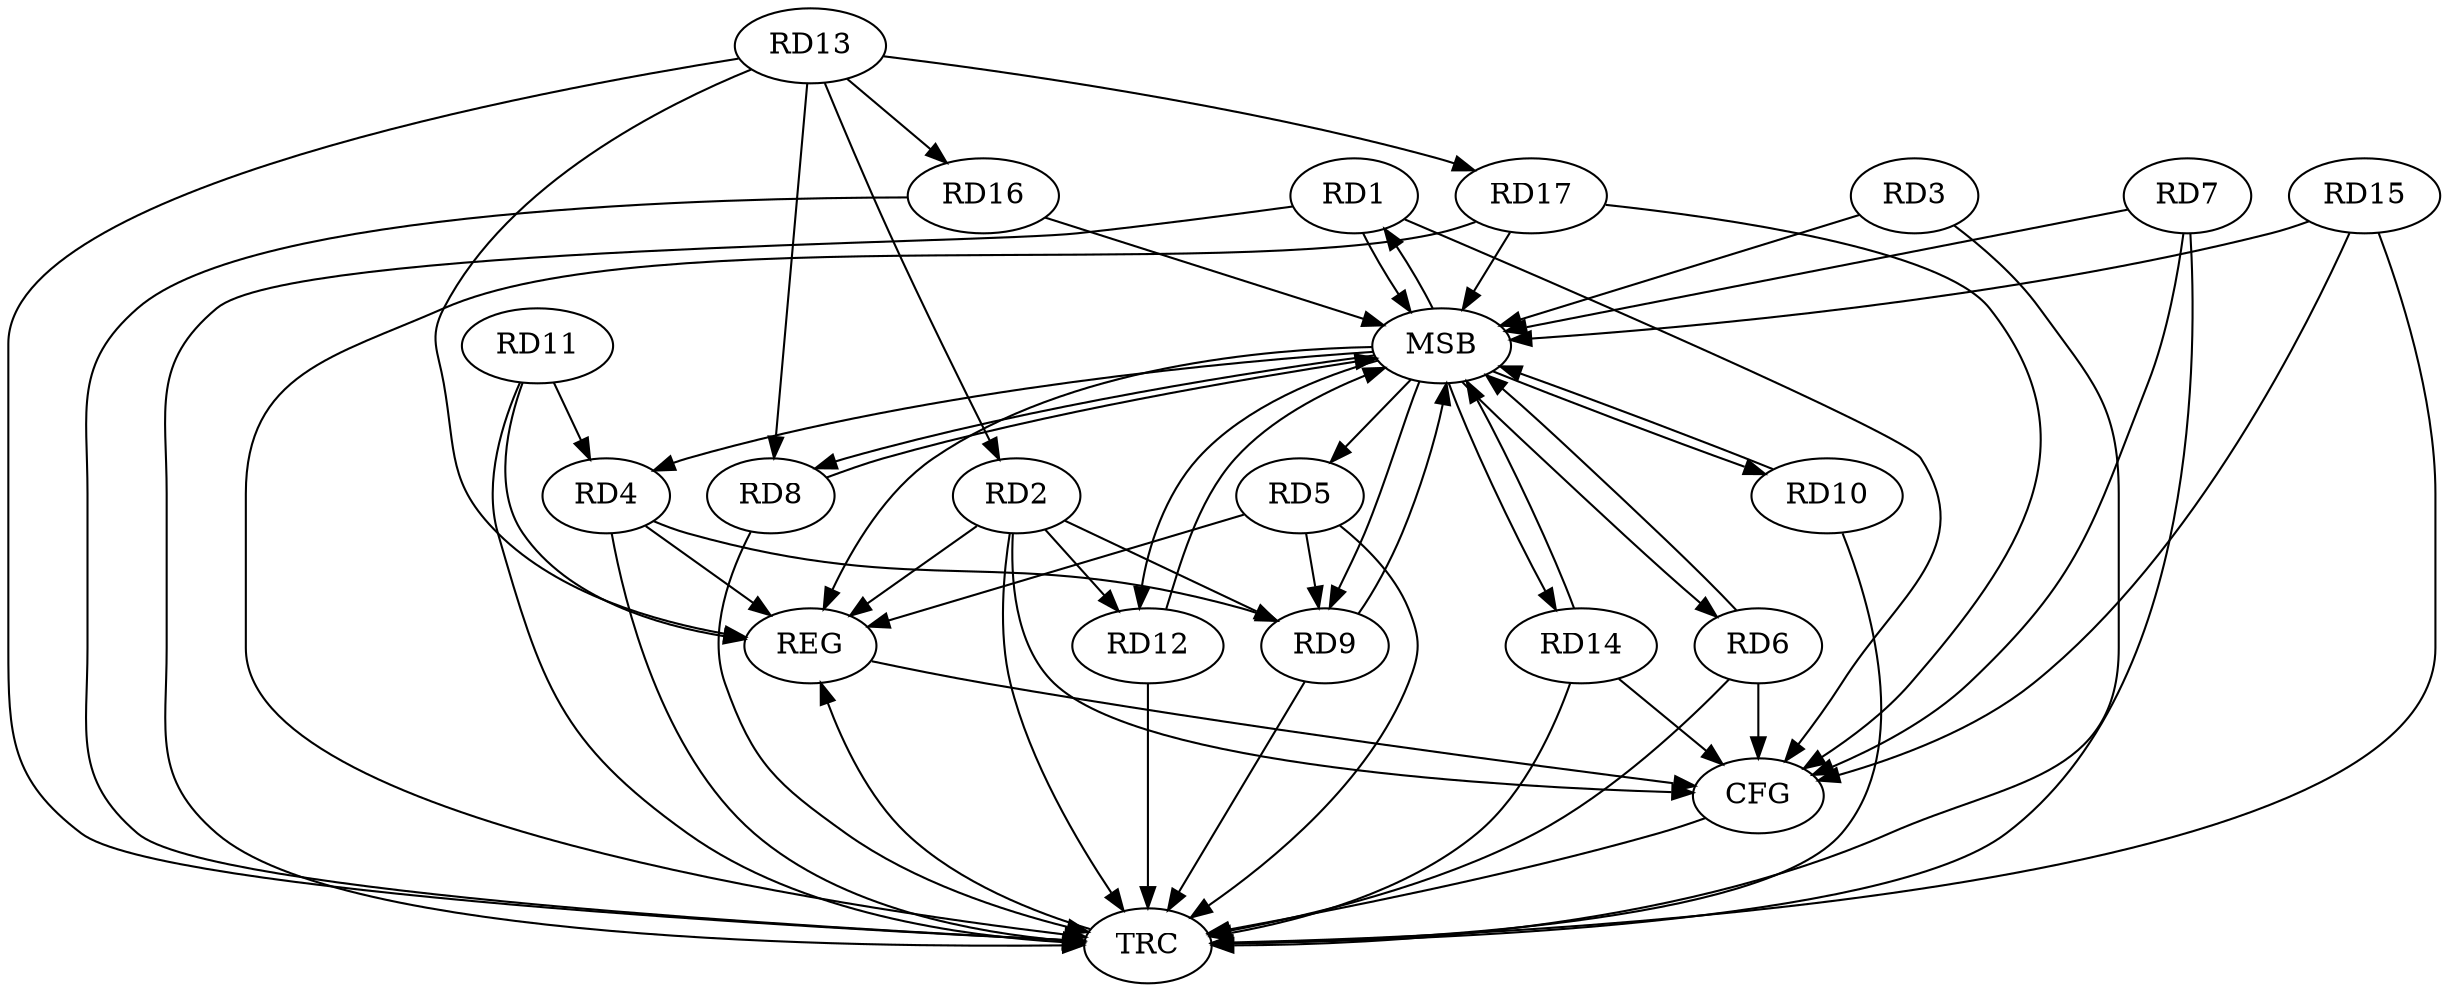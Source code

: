 strict digraph G {
  RD1 [ label="RD1" ];
  RD2 [ label="RD2" ];
  RD3 [ label="RD3" ];
  RD4 [ label="RD4" ];
  RD5 [ label="RD5" ];
  RD6 [ label="RD6" ];
  RD7 [ label="RD7" ];
  RD8 [ label="RD8" ];
  RD9 [ label="RD9" ];
  RD10 [ label="RD10" ];
  RD11 [ label="RD11" ];
  RD12 [ label="RD12" ];
  RD13 [ label="RD13" ];
  RD14 [ label="RD14" ];
  RD15 [ label="RD15" ];
  RD16 [ label="RD16" ];
  RD17 [ label="RD17" ];
  REG [ label="REG" ];
  MSB [ label="MSB" ];
  CFG [ label="CFG" ];
  TRC [ label="TRC" ];
  RD2 -> RD9;
  RD2 -> RD12;
  RD13 -> RD2;
  RD4 -> RD9;
  RD11 -> RD4;
  RD5 -> RD9;
  RD13 -> RD8;
  RD13 -> RD16;
  RD13 -> RD17;
  RD2 -> REG;
  RD4 -> REG;
  RD5 -> REG;
  RD11 -> REG;
  RD13 -> REG;
  RD1 -> MSB;
  MSB -> RD8;
  MSB -> REG;
  RD3 -> MSB;
  MSB -> RD14;
  RD6 -> MSB;
  RD7 -> MSB;
  MSB -> RD4;
  RD8 -> MSB;
  MSB -> RD6;
  MSB -> RD12;
  RD9 -> MSB;
  RD10 -> MSB;
  RD12 -> MSB;
  MSB -> RD9;
  MSB -> RD10;
  RD14 -> MSB;
  MSB -> RD1;
  RD15 -> MSB;
  MSB -> RD5;
  RD16 -> MSB;
  RD17 -> MSB;
  RD6 -> CFG;
  RD15 -> CFG;
  RD17 -> CFG;
  RD2 -> CFG;
  RD7 -> CFG;
  RD14 -> CFG;
  RD1 -> CFG;
  REG -> CFG;
  RD1 -> TRC;
  RD2 -> TRC;
  RD3 -> TRC;
  RD4 -> TRC;
  RD5 -> TRC;
  RD6 -> TRC;
  RD7 -> TRC;
  RD8 -> TRC;
  RD9 -> TRC;
  RD10 -> TRC;
  RD11 -> TRC;
  RD12 -> TRC;
  RD13 -> TRC;
  RD14 -> TRC;
  RD15 -> TRC;
  RD16 -> TRC;
  RD17 -> TRC;
  CFG -> TRC;
  TRC -> REG;
}
